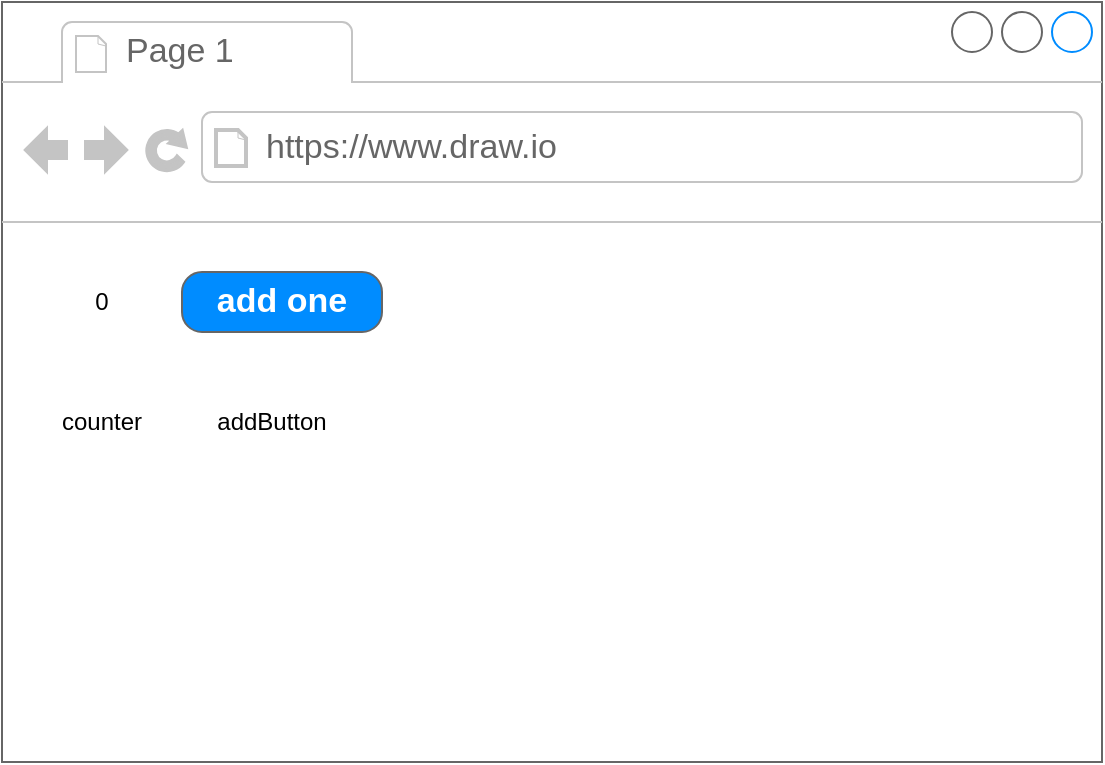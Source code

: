 <mxfile version="13.9.9" type="device" pages="2"><diagram id="DwUk5JFLuXUHx2KXrde4" name="ページ2"><mxGraphModel dx="1088" dy="1027" grid="1" gridSize="10" guides="1" tooltips="1" connect="1" arrows="1" fold="1" page="1" pageScale="1" pageWidth="1654" pageHeight="1169" math="0" shadow="0"><root><mxCell id="U8ZKcyyF6Zy1PXi301nG-0"/><mxCell id="U8ZKcyyF6Zy1PXi301nG-1" parent="U8ZKcyyF6Zy1PXi301nG-0"/><mxCell id="U8ZKcyyF6Zy1PXi301nG-3" value="" style="strokeWidth=1;shadow=0;dashed=0;align=center;html=1;shape=mxgraph.mockup.containers.browserWindow;rSize=0;strokeColor=#666666;strokeColor2=#008cff;strokeColor3=#c4c4c4;mainText=,;recursiveResize=0;" vertex="1" parent="U8ZKcyyF6Zy1PXi301nG-1"><mxGeometry x="130" y="120" width="550" height="380" as="geometry"/></mxCell><mxCell id="U8ZKcyyF6Zy1PXi301nG-4" value="Page 1" style="strokeWidth=1;shadow=0;dashed=0;align=center;html=1;shape=mxgraph.mockup.containers.anchor;fontSize=17;fontColor=#666666;align=left;" vertex="1" parent="U8ZKcyyF6Zy1PXi301nG-3"><mxGeometry x="60" y="12" width="110" height="26" as="geometry"/></mxCell><mxCell id="U8ZKcyyF6Zy1PXi301nG-5" value="https://www.draw.io" style="strokeWidth=1;shadow=0;dashed=0;align=center;html=1;shape=mxgraph.mockup.containers.anchor;rSize=0;fontSize=17;fontColor=#666666;align=left;" vertex="1" parent="U8ZKcyyF6Zy1PXi301nG-3"><mxGeometry x="130" y="60" width="250" height="26" as="geometry"/></mxCell><mxCell id="U8ZKcyyF6Zy1PXi301nG-2" value="add one" style="strokeWidth=1;shadow=0;dashed=0;align=center;html=1;shape=mxgraph.mockup.buttons.button;strokeColor=#666666;fontColor=#ffffff;mainText=;buttonStyle=round;fontSize=17;fontStyle=1;fillColor=#008cff;whiteSpace=wrap;" vertex="1" parent="U8ZKcyyF6Zy1PXi301nG-3"><mxGeometry x="90" y="135" width="100" height="30" as="geometry"/></mxCell><mxCell id="U8ZKcyyF6Zy1PXi301nG-6" value="0" style="text;html=1;strokeColor=none;fillColor=none;align=center;verticalAlign=middle;whiteSpace=wrap;rounded=0;" vertex="1" parent="U8ZKcyyF6Zy1PXi301nG-3"><mxGeometry x="30" y="140" width="40" height="20" as="geometry"/></mxCell><mxCell id="alZXvPgYfaD6XmXg7CLx-2" value="counter" style="text;html=1;strokeColor=none;fillColor=none;align=center;verticalAlign=middle;whiteSpace=wrap;rounded=0;" vertex="1" parent="U8ZKcyyF6Zy1PXi301nG-3"><mxGeometry x="30" y="200" width="40" height="20" as="geometry"/></mxCell><mxCell id="alZXvPgYfaD6XmXg7CLx-3" value="addButton" style="text;html=1;strokeColor=none;fillColor=none;align=center;verticalAlign=middle;whiteSpace=wrap;rounded=0;" vertex="1" parent="U8ZKcyyF6Zy1PXi301nG-3"><mxGeometry x="100" y="200" width="70" height="20" as="geometry"/></mxCell></root></mxGraphModel></diagram><diagram id="KwaewETSL50XXqqJA4N3" name="ページ1"><mxGraphModel dx="1280" dy="1208" grid="1" gridSize="10" guides="1" tooltips="1" connect="1" arrows="1" fold="1" page="1" pageScale="1" pageWidth="1654" pageHeight="1169" math="0" shadow="0"><root><mxCell id="0"/><mxCell id="1" parent="0"/><mxCell id="wF8JRdtRXkNovLyT7iqP-2" style="edgeStyle=orthogonalEdgeStyle;rounded=0;orthogonalLoop=1;jettySize=auto;html=1;exitX=0.5;exitY=1;exitDx=0;exitDy=0;entryX=0.5;entryY=0;entryDx=0;entryDy=0;" edge="1" parent="1" source="C921vSaNidDJ4IyiFBjK-1" target="wF8JRdtRXkNovLyT7iqP-1"><mxGeometry relative="1" as="geometry"/></mxCell><mxCell id="wF8JRdtRXkNovLyT7iqP-30" style="edgeStyle=orthogonalEdgeStyle;rounded=0;orthogonalLoop=1;jettySize=auto;html=1;exitX=1;exitY=0.25;exitDx=0;exitDy=0;entryX=0.5;entryY=0;entryDx=0;entryDy=0;" edge="1" parent="1" source="C921vSaNidDJ4IyiFBjK-1" target="wF8JRdtRXkNovLyT7iqP-22"><mxGeometry relative="1" as="geometry"/></mxCell><mxCell id="C921vSaNidDJ4IyiFBjK-1" value="index" style="swimlane;fontStyle=0;childLayout=stackLayout;horizontal=1;startSize=26;fillColor=#d5e8d4;horizontalStack=0;resizeParent=1;resizeParentMax=0;resizeLast=0;collapsible=1;marginBottom=0;strokeColor=#82b366;" vertex="1" parent="1"><mxGeometry x="80" y="80" width="120" height="52" as="geometry"/></mxCell><mxCell id="wF8JRdtRXkNovLyT7iqP-29" style="edgeStyle=orthogonalEdgeStyle;rounded=0;orthogonalLoop=1;jettySize=auto;html=1;exitX=0.5;exitY=1;exitDx=0;exitDy=0;entryX=0.5;entryY=0;entryDx=0;entryDy=0;" edge="1" parent="1" source="wF8JRdtRXkNovLyT7iqP-1" target="wF8JRdtRXkNovLyT7iqP-3"><mxGeometry relative="1" as="geometry"/></mxCell><mxCell id="wF8JRdtRXkNovLyT7iqP-1" value="CalcApp" style="swimlane;fontStyle=0;childLayout=stackLayout;horizontal=1;startSize=26;fillColor=#d5e8d4;horizontalStack=0;resizeParent=1;resizeParentMax=0;resizeLast=0;collapsible=1;marginBottom=0;strokeColor=#82b366;" vertex="1" parent="1"><mxGeometry x="80" y="200" width="120" height="52" as="geometry"/></mxCell><mxCell id="wF8JRdtRXkNovLyT7iqP-32" value="connect" style="edgeStyle=orthogonalEdgeStyle;rounded=0;orthogonalLoop=1;jettySize=auto;html=1;exitX=1;exitY=0.25;exitDx=0;exitDy=0;entryX=0;entryY=0.25;entryDx=0;entryDy=0;dashed=1;" edge="1" parent="1" source="wF8JRdtRXkNovLyT7iqP-3" target="wF8JRdtRXkNovLyT7iqP-22"><mxGeometry relative="1" as="geometry"/></mxCell><mxCell id="wF8JRdtRXkNovLyT7iqP-3" value="components" style="swimlane;fillColor=#d5e8d4;strokeColor=#82b366;" vertex="1" parent="1"><mxGeometry x="45" y="320" width="190" height="250" as="geometry"/></mxCell><mxCell id="wF8JRdtRXkNovLyT7iqP-4" value="AddButton" style="swimlane;fontStyle=0;childLayout=stackLayout;horizontal=1;startSize=26;fillColor=#d5e8d4;horizontalStack=0;resizeParent=1;resizeParentMax=0;resizeLast=0;collapsible=1;marginBottom=0;strokeColor=#82b366;" vertex="1" parent="wF8JRdtRXkNovLyT7iqP-3"><mxGeometry x="20" y="60" width="140" height="78" as="geometry"/></mxCell><mxCell id="wF8JRdtRXkNovLyT7iqP-5" value="+ updateInput()" style="text;strokeColor=none;fillColor=none;align=left;verticalAlign=top;spacingLeft=4;spacingRight=4;overflow=hidden;rotatable=0;points=[[0,0.5],[1,0.5]];portConstraint=eastwest;" vertex="1" parent="wF8JRdtRXkNovLyT7iqP-4"><mxGeometry y="26" width="140" height="26" as="geometry"/></mxCell><mxCell id="wF8JRdtRXkNovLyT7iqP-6" value="+ handleAdd()" style="text;strokeColor=none;fillColor=none;align=left;verticalAlign=top;spacingLeft=4;spacingRight=4;overflow=hidden;rotatable=0;points=[[0,0.5],[1,0.5]];portConstraint=eastwest;" vertex="1" parent="wF8JRdtRXkNovLyT7iqP-4"><mxGeometry y="52" width="140" height="26" as="geometry"/></mxCell><mxCell id="wF8JRdtRXkNovLyT7iqP-8" value="Counter" style="swimlane;fontStyle=0;childLayout=stackLayout;horizontal=1;startSize=26;fillColor=#d5e8d4;horizontalStack=0;resizeParent=1;resizeParentMax=0;resizeLast=0;collapsible=1;marginBottom=0;strokeColor=#82b366;" vertex="1" parent="wF8JRdtRXkNovLyT7iqP-3"><mxGeometry x="20" y="160" width="140" height="52" as="geometry"/></mxCell><mxCell id="wF8JRdtRXkNovLyT7iqP-9" value="mapStateToProps" style="text;strokeColor=none;fillColor=none;align=left;verticalAlign=top;spacingLeft=4;spacingRight=4;overflow=hidden;rotatable=0;points=[[0,0.5],[1,0.5]];portConstraint=eastwest;" vertex="1" parent="wF8JRdtRXkNovLyT7iqP-8"><mxGeometry y="26" width="140" height="26" as="geometry"/></mxCell><mxCell id="wF8JRdtRXkNovLyT7iqP-13" value="redux" style="swimlane;fillColor=#e1d5e7;strokeColor=#9673a6;swimlaneLine=0;" vertex="1" parent="1"><mxGeometry x="460" y="200" width="460" height="370" as="geometry"/></mxCell><mxCell id="wF8JRdtRXkNovLyT7iqP-14" value="actions" style="swimlane;fontStyle=0;childLayout=stackLayout;horizontal=1;startSize=26;fillColor=#e1d5e7;horizontalStack=0;resizeParent=1;resizeParentMax=0;resizeLast=0;collapsible=1;marginBottom=0;strokeColor=#9673a6;" vertex="1" parent="wF8JRdtRXkNovLyT7iqP-13"><mxGeometry x="40" y="160" width="140" height="52" as="geometry"/></mxCell><mxCell id="wF8JRdtRXkNovLyT7iqP-15" value="+ add()" style="text;strokeColor=none;fillColor=none;align=left;verticalAlign=top;spacingLeft=4;spacingRight=4;overflow=hidden;rotatable=0;points=[[0,0.5],[1,0.5]];portConstraint=eastwest;" vertex="1" parent="wF8JRdtRXkNovLyT7iqP-14"><mxGeometry y="26" width="140" height="26" as="geometry"/></mxCell><mxCell id="wF8JRdtRXkNovLyT7iqP-18" value="actionTypes" style="swimlane;fontStyle=0;childLayout=stackLayout;horizontal=1;startSize=26;fillColor=#e1d5e7;horizontalStack=0;resizeParent=1;resizeParentMax=0;resizeLast=0;collapsible=1;marginBottom=0;strokeColor=#9673a6;" vertex="1" parent="wF8JRdtRXkNovLyT7iqP-13"><mxGeometry x="40" y="270" width="140" height="52" as="geometry"/></mxCell><mxCell id="wF8JRdtRXkNovLyT7iqP-21" style="edgeStyle=orthogonalEdgeStyle;rounded=0;jumpStyle=arc;orthogonalLoop=1;jettySize=auto;html=1;entryX=0;entryY=0.25;entryDx=0;entryDy=0;" edge="1" parent="wF8JRdtRXkNovLyT7iqP-13" source="wF8JRdtRXkNovLyT7iqP-22" target="wF8JRdtRXkNovLyT7iqP-24"><mxGeometry relative="1" as="geometry"/></mxCell><mxCell id="wF8JRdtRXkNovLyT7iqP-22" value="store" style="swimlane;fontStyle=0;childLayout=stackLayout;horizontal=1;startSize=26;fillColor=#e1d5e7;horizontalStack=0;resizeParent=1;resizeParentMax=0;resizeLast=0;collapsible=1;marginBottom=0;strokeColor=#9673a6;" vertex="1" parent="wF8JRdtRXkNovLyT7iqP-13"><mxGeometry x="40" y="60" width="140" height="52" as="geometry"/></mxCell><mxCell id="wF8JRdtRXkNovLyT7iqP-23" value="+ createStore()" style="text;strokeColor=none;fillColor=none;align=left;verticalAlign=top;spacingLeft=4;spacingRight=4;overflow=hidden;rotatable=0;points=[[0,0.5],[1,0.5]];portConstraint=eastwest;" vertex="1" parent="wF8JRdtRXkNovLyT7iqP-22"><mxGeometry y="26" width="140" height="26" as="geometry"/></mxCell><mxCell id="wF8JRdtRXkNovLyT7iqP-24" value="reducers" style="swimlane;fillColor=#e1d5e7;strokeColor=#9673a6;" vertex="1" parent="wF8JRdtRXkNovLyT7iqP-13"><mxGeometry x="240" y="60" width="200" height="200" as="geometry"/></mxCell><mxCell id="wF8JRdtRXkNovLyT7iqP-26" value="Counter" style="swimlane;fontStyle=0;childLayout=stackLayout;horizontal=1;startSize=26;fillColor=#e1d5e7;horizontalStack=0;resizeParent=1;resizeParentMax=0;resizeLast=0;collapsible=1;marginBottom=0;strokeColor=#9673a6;" vertex="1" parent="wF8JRdtRXkNovLyT7iqP-24"><mxGeometry x="40" y="120" width="120" height="52" as="geometry"/></mxCell><mxCell id="wF8JRdtRXkNovLyT7iqP-27" value="index" style="swimlane;fontStyle=0;childLayout=stackLayout;horizontal=1;startSize=26;fillColor=#e1d5e7;horizontalStack=0;resizeParent=1;resizeParentMax=0;resizeLast=0;collapsible=1;marginBottom=0;strokeColor=#9673a6;" vertex="1" parent="wF8JRdtRXkNovLyT7iqP-24"><mxGeometry x="40" y="38" width="130" height="52" as="geometry"/></mxCell><mxCell id="wF8JRdtRXkNovLyT7iqP-28" value="+ combineReducers()" style="text;strokeColor=none;fillColor=none;align=left;verticalAlign=top;spacingLeft=4;spacingRight=4;overflow=hidden;rotatable=0;points=[[0,0.5],[1,0.5]];portConstraint=eastwest;" vertex="1" parent="wF8JRdtRXkNovLyT7iqP-27"><mxGeometry y="26" width="130" height="26" as="geometry"/></mxCell><mxCell id="wF8JRdtRXkNovLyT7iqP-31" style="edgeStyle=orthogonalEdgeStyle;rounded=0;orthogonalLoop=1;jettySize=auto;html=1;exitX=1;exitY=0.25;exitDx=0;exitDy=0;entryX=0;entryY=0.5;entryDx=0;entryDy=0;" edge="1" parent="1" source="wF8JRdtRXkNovLyT7iqP-4" target="wF8JRdtRXkNovLyT7iqP-15"><mxGeometry relative="1" as="geometry"/></mxCell></root></mxGraphModel></diagram></mxfile>